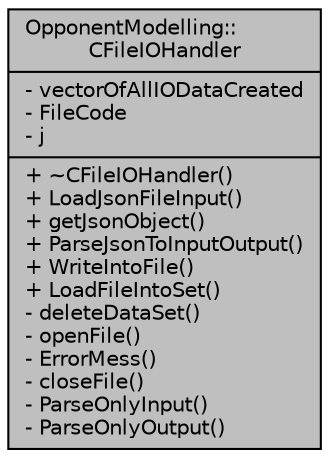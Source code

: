 digraph "OpponentModelling::CFileIOHandler"
{
  edge [fontname="Helvetica",fontsize="10",labelfontname="Helvetica",labelfontsize="10"];
  node [fontname="Helvetica",fontsize="10",shape=record];
  Node1 [label="{OpponentModelling::\lCFileIOHandler\n|- vectorOfAllIODataCreated\l- FileCode\l- j\l|+ ~CFileIOHandler()\l+ LoadJsonFileInput()\l+ getJsonObject()\l+ ParseJsonToInputOutput()\l+ WriteIntoFile()\l+ LoadFileIntoSet()\l- deleteDataSet()\l- openFile()\l- ErrorMess()\l- closeFile()\l- ParseOnlyInput()\l- ParseOnlyOutput()\l}",height=0.2,width=0.4,color="black", fillcolor="grey75", style="filled", fontcolor="black"];
}
